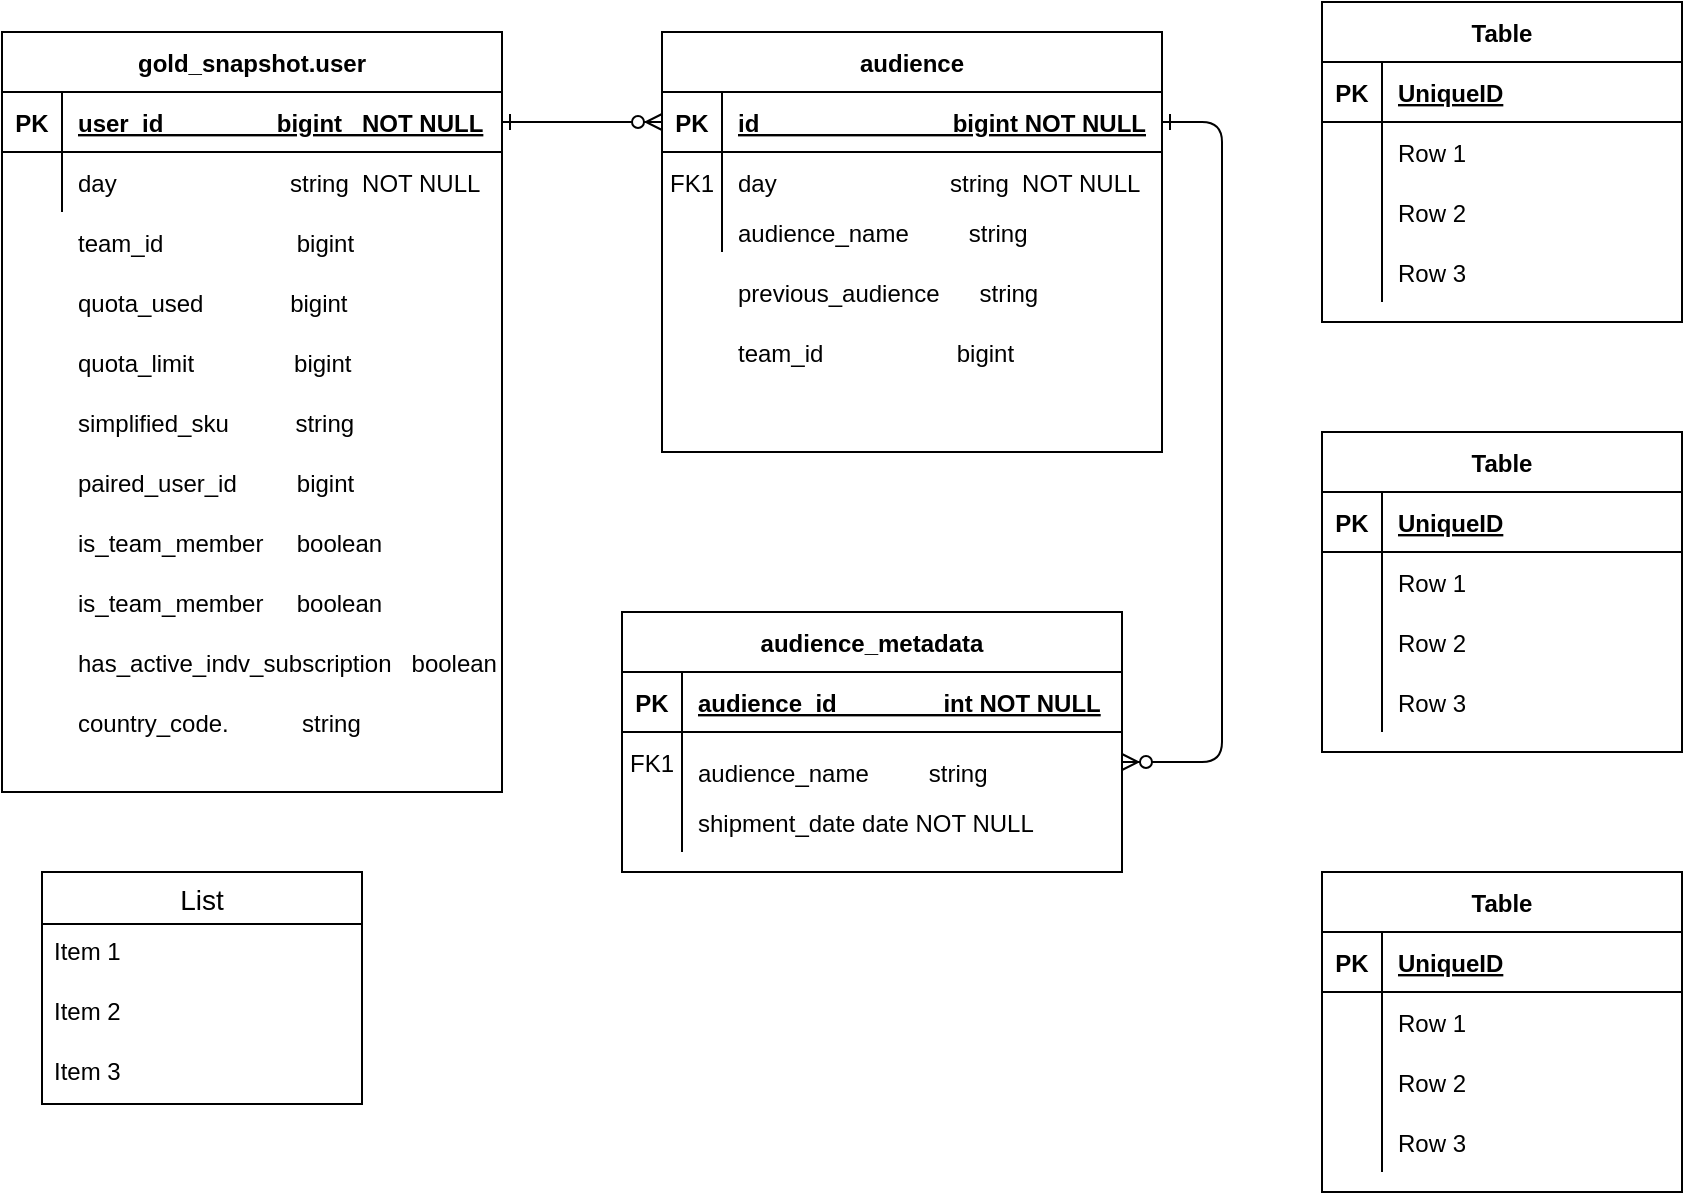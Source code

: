 <mxfile version="13.6.4" type="github">
  <diagram id="R2lEEEUBdFMjLlhIrx00" name="Page-1">
    <mxGraphModel dx="1113" dy="609" grid="1" gridSize="10" guides="1" tooltips="1" connect="1" arrows="1" fold="1" page="1" pageScale="1" pageWidth="1169" pageHeight="1654" math="0" shadow="0" extFonts="Permanent Marker^https://fonts.googleapis.com/css?family=Permanent+Marker">
      <root>
        <mxCell id="0" />
        <mxCell id="1" parent="0" />
        <mxCell id="C-vyLk0tnHw3VtMMgP7b-1" value="" style="edgeStyle=entityRelationEdgeStyle;endArrow=ERzeroToMany;startArrow=ERone;endFill=1;startFill=0;entryX=0;entryY=0.5;entryDx=0;entryDy=0;" parent="1" source="C-vyLk0tnHw3VtMMgP7b-24" target="C-vyLk0tnHw3VtMMgP7b-3" edge="1">
          <mxGeometry width="100" height="100" relative="1" as="geometry">
            <mxPoint x="340" y="720" as="sourcePoint" />
            <mxPoint x="440" y="620" as="targetPoint" />
          </mxGeometry>
        </mxCell>
        <mxCell id="C-vyLk0tnHw3VtMMgP7b-12" value="" style="edgeStyle=entityRelationEdgeStyle;endArrow=ERzeroToMany;startArrow=ERone;endFill=1;startFill=0;" parent="1" source="C-vyLk0tnHw3VtMMgP7b-3" target="C-vyLk0tnHw3VtMMgP7b-17" edge="1">
          <mxGeometry width="100" height="100" relative="1" as="geometry">
            <mxPoint x="400" y="180" as="sourcePoint" />
            <mxPoint x="460" y="205" as="targetPoint" />
          </mxGeometry>
        </mxCell>
        <mxCell id="C-vyLk0tnHw3VtMMgP7b-2" value="audience" style="shape=table;startSize=30;container=1;collapsible=1;childLayout=tableLayout;fixedRows=1;rowLines=0;fontStyle=1;align=center;resizeLast=1;" parent="1" vertex="1">
          <mxGeometry x="450" y="120" width="250" height="210" as="geometry" />
        </mxCell>
        <mxCell id="C-vyLk0tnHw3VtMMgP7b-3" value="" style="shape=partialRectangle;collapsible=0;dropTarget=0;pointerEvents=0;fillColor=none;points=[[0,0.5],[1,0.5]];portConstraint=eastwest;top=0;left=0;right=0;bottom=1;" parent="C-vyLk0tnHw3VtMMgP7b-2" vertex="1">
          <mxGeometry y="30" width="250" height="30" as="geometry" />
        </mxCell>
        <mxCell id="C-vyLk0tnHw3VtMMgP7b-4" value="PK" style="shape=partialRectangle;overflow=hidden;connectable=0;fillColor=none;top=0;left=0;bottom=0;right=0;fontStyle=1;" parent="C-vyLk0tnHw3VtMMgP7b-3" vertex="1">
          <mxGeometry width="30" height="30" as="geometry" />
        </mxCell>
        <mxCell id="C-vyLk0tnHw3VtMMgP7b-5" value="id                             bigint NOT NULL" style="shape=partialRectangle;overflow=hidden;connectable=0;fillColor=none;top=0;left=0;bottom=0;right=0;align=left;spacingLeft=6;fontStyle=5;" parent="C-vyLk0tnHw3VtMMgP7b-3" vertex="1">
          <mxGeometry x="30" width="220" height="30" as="geometry" />
        </mxCell>
        <mxCell id="C-vyLk0tnHw3VtMMgP7b-6" value="" style="shape=partialRectangle;collapsible=0;dropTarget=0;pointerEvents=0;fillColor=none;points=[[0,0.5],[1,0.5]];portConstraint=eastwest;top=0;left=0;right=0;bottom=0;" parent="C-vyLk0tnHw3VtMMgP7b-2" vertex="1">
          <mxGeometry y="60" width="250" height="30" as="geometry" />
        </mxCell>
        <mxCell id="C-vyLk0tnHw3VtMMgP7b-7" value="FK1" style="shape=partialRectangle;overflow=hidden;connectable=0;fillColor=none;top=0;left=0;bottom=0;right=0;" parent="C-vyLk0tnHw3VtMMgP7b-6" vertex="1">
          <mxGeometry width="30" height="30" as="geometry" />
        </mxCell>
        <mxCell id="C-vyLk0tnHw3VtMMgP7b-8" value="" style="shape=partialRectangle;overflow=hidden;connectable=0;fillColor=none;top=0;left=0;bottom=0;right=0;align=left;spacingLeft=6;" parent="C-vyLk0tnHw3VtMMgP7b-6" vertex="1">
          <mxGeometry x="30" width="220" height="30" as="geometry" />
        </mxCell>
        <mxCell id="C-vyLk0tnHw3VtMMgP7b-9" value="" style="shape=partialRectangle;collapsible=0;dropTarget=0;pointerEvents=0;fillColor=none;points=[[0,0.5],[1,0.5]];portConstraint=eastwest;top=0;left=0;right=0;bottom=0;" parent="C-vyLk0tnHw3VtMMgP7b-2" vertex="1">
          <mxGeometry y="90" width="250" height="20" as="geometry" />
        </mxCell>
        <mxCell id="C-vyLk0tnHw3VtMMgP7b-10" value="" style="shape=partialRectangle;overflow=hidden;connectable=0;fillColor=none;top=0;left=0;bottom=0;right=0;" parent="C-vyLk0tnHw3VtMMgP7b-9" vertex="1">
          <mxGeometry width="30" height="20" as="geometry" />
        </mxCell>
        <mxCell id="C-vyLk0tnHw3VtMMgP7b-11" value="audience_name         string" style="shape=partialRectangle;overflow=hidden;connectable=0;fillColor=none;top=0;left=0;bottom=0;right=0;align=left;spacingLeft=6;" parent="C-vyLk0tnHw3VtMMgP7b-9" vertex="1">
          <mxGeometry x="30" width="220" height="20" as="geometry" />
        </mxCell>
        <mxCell id="C-vyLk0tnHw3VtMMgP7b-23" value="gold_snapshot.user" style="shape=table;startSize=30;container=1;collapsible=1;childLayout=tableLayout;fixedRows=1;rowLines=0;fontStyle=1;align=center;resizeLast=1;" parent="1" vertex="1">
          <mxGeometry x="120" y="120" width="250" height="380" as="geometry" />
        </mxCell>
        <mxCell id="C-vyLk0tnHw3VtMMgP7b-24" value="" style="shape=partialRectangle;collapsible=0;dropTarget=0;pointerEvents=0;fillColor=none;points=[[0,0.5],[1,0.5]];portConstraint=eastwest;top=0;left=0;right=0;bottom=1;" parent="C-vyLk0tnHw3VtMMgP7b-23" vertex="1">
          <mxGeometry y="30" width="250" height="30" as="geometry" />
        </mxCell>
        <mxCell id="C-vyLk0tnHw3VtMMgP7b-25" value="PK" style="shape=partialRectangle;overflow=hidden;connectable=0;fillColor=none;top=0;left=0;bottom=0;right=0;fontStyle=1;" parent="C-vyLk0tnHw3VtMMgP7b-24" vertex="1">
          <mxGeometry width="30" height="30" as="geometry" />
        </mxCell>
        <mxCell id="C-vyLk0tnHw3VtMMgP7b-26" value="user_id                 bigint   NOT NULL" style="shape=partialRectangle;overflow=hidden;connectable=0;fillColor=none;top=0;left=0;bottom=0;right=0;align=left;spacingLeft=6;fontStyle=5;" parent="C-vyLk0tnHw3VtMMgP7b-24" vertex="1">
          <mxGeometry x="30" width="220" height="30" as="geometry" />
        </mxCell>
        <mxCell id="C-vyLk0tnHw3VtMMgP7b-27" value="" style="shape=partialRectangle;collapsible=0;dropTarget=0;pointerEvents=0;fillColor=none;points=[[0,0.5],[1,0.5]];portConstraint=eastwest;top=0;left=0;right=0;bottom=0;" parent="C-vyLk0tnHw3VtMMgP7b-23" vertex="1">
          <mxGeometry y="60" width="250" height="30" as="geometry" />
        </mxCell>
        <mxCell id="C-vyLk0tnHw3VtMMgP7b-28" value="" style="shape=partialRectangle;overflow=hidden;connectable=0;fillColor=none;top=0;left=0;bottom=0;right=0;" parent="C-vyLk0tnHw3VtMMgP7b-27" vertex="1">
          <mxGeometry width="30" height="30" as="geometry" />
        </mxCell>
        <mxCell id="C-vyLk0tnHw3VtMMgP7b-29" value="day                          string  NOT NULL" style="shape=partialRectangle;overflow=hidden;connectable=0;fillColor=none;top=0;left=0;bottom=0;right=0;align=left;spacingLeft=6;" parent="C-vyLk0tnHw3VtMMgP7b-27" vertex="1">
          <mxGeometry x="30" width="220" height="30" as="geometry" />
        </mxCell>
        <mxCell id="fZHdx7ZM3xfZUQqLPSBt-2" value="Table" style="shape=table;startSize=30;container=1;collapsible=1;childLayout=tableLayout;fixedRows=1;rowLines=0;fontStyle=1;align=center;resizeLast=1;" vertex="1" parent="1">
          <mxGeometry x="780" y="105" width="180" height="160" as="geometry" />
        </mxCell>
        <mxCell id="fZHdx7ZM3xfZUQqLPSBt-3" value="" style="shape=partialRectangle;collapsible=0;dropTarget=0;pointerEvents=0;fillColor=none;top=0;left=0;bottom=1;right=0;points=[[0,0.5],[1,0.5]];portConstraint=eastwest;" vertex="1" parent="fZHdx7ZM3xfZUQqLPSBt-2">
          <mxGeometry y="30" width="180" height="30" as="geometry" />
        </mxCell>
        <mxCell id="fZHdx7ZM3xfZUQqLPSBt-4" value="PK" style="shape=partialRectangle;connectable=0;fillColor=none;top=0;left=0;bottom=0;right=0;fontStyle=1;overflow=hidden;" vertex="1" parent="fZHdx7ZM3xfZUQqLPSBt-3">
          <mxGeometry width="30" height="30" as="geometry" />
        </mxCell>
        <mxCell id="fZHdx7ZM3xfZUQqLPSBt-5" value="UniqueID" style="shape=partialRectangle;connectable=0;fillColor=none;top=0;left=0;bottom=0;right=0;align=left;spacingLeft=6;fontStyle=5;overflow=hidden;" vertex="1" parent="fZHdx7ZM3xfZUQqLPSBt-3">
          <mxGeometry x="30" width="150" height="30" as="geometry" />
        </mxCell>
        <mxCell id="fZHdx7ZM3xfZUQqLPSBt-6" value="" style="shape=partialRectangle;collapsible=0;dropTarget=0;pointerEvents=0;fillColor=none;top=0;left=0;bottom=0;right=0;points=[[0,0.5],[1,0.5]];portConstraint=eastwest;" vertex="1" parent="fZHdx7ZM3xfZUQqLPSBt-2">
          <mxGeometry y="60" width="180" height="30" as="geometry" />
        </mxCell>
        <mxCell id="fZHdx7ZM3xfZUQqLPSBt-7" value="" style="shape=partialRectangle;connectable=0;fillColor=none;top=0;left=0;bottom=0;right=0;editable=1;overflow=hidden;" vertex="1" parent="fZHdx7ZM3xfZUQqLPSBt-6">
          <mxGeometry width="30" height="30" as="geometry" />
        </mxCell>
        <mxCell id="fZHdx7ZM3xfZUQqLPSBt-8" value="Row 1" style="shape=partialRectangle;connectable=0;fillColor=none;top=0;left=0;bottom=0;right=0;align=left;spacingLeft=6;overflow=hidden;" vertex="1" parent="fZHdx7ZM3xfZUQqLPSBt-6">
          <mxGeometry x="30" width="150" height="30" as="geometry" />
        </mxCell>
        <mxCell id="fZHdx7ZM3xfZUQqLPSBt-9" value="" style="shape=partialRectangle;collapsible=0;dropTarget=0;pointerEvents=0;fillColor=none;top=0;left=0;bottom=0;right=0;points=[[0,0.5],[1,0.5]];portConstraint=eastwest;" vertex="1" parent="fZHdx7ZM3xfZUQqLPSBt-2">
          <mxGeometry y="90" width="180" height="30" as="geometry" />
        </mxCell>
        <mxCell id="fZHdx7ZM3xfZUQqLPSBt-10" value="" style="shape=partialRectangle;connectable=0;fillColor=none;top=0;left=0;bottom=0;right=0;editable=1;overflow=hidden;" vertex="1" parent="fZHdx7ZM3xfZUQqLPSBt-9">
          <mxGeometry width="30" height="30" as="geometry" />
        </mxCell>
        <mxCell id="fZHdx7ZM3xfZUQqLPSBt-11" value="Row 2" style="shape=partialRectangle;connectable=0;fillColor=none;top=0;left=0;bottom=0;right=0;align=left;spacingLeft=6;overflow=hidden;" vertex="1" parent="fZHdx7ZM3xfZUQqLPSBt-9">
          <mxGeometry x="30" width="150" height="30" as="geometry" />
        </mxCell>
        <mxCell id="fZHdx7ZM3xfZUQqLPSBt-12" value="" style="shape=partialRectangle;collapsible=0;dropTarget=0;pointerEvents=0;fillColor=none;top=0;left=0;bottom=0;right=0;points=[[0,0.5],[1,0.5]];portConstraint=eastwest;" vertex="1" parent="fZHdx7ZM3xfZUQqLPSBt-2">
          <mxGeometry y="120" width="180" height="30" as="geometry" />
        </mxCell>
        <mxCell id="fZHdx7ZM3xfZUQqLPSBt-13" value="" style="shape=partialRectangle;connectable=0;fillColor=none;top=0;left=0;bottom=0;right=0;editable=1;overflow=hidden;" vertex="1" parent="fZHdx7ZM3xfZUQqLPSBt-12">
          <mxGeometry width="30" height="30" as="geometry" />
        </mxCell>
        <mxCell id="fZHdx7ZM3xfZUQqLPSBt-14" value="Row 3" style="shape=partialRectangle;connectable=0;fillColor=none;top=0;left=0;bottom=0;right=0;align=left;spacingLeft=6;overflow=hidden;" vertex="1" parent="fZHdx7ZM3xfZUQqLPSBt-12">
          <mxGeometry x="30" width="150" height="30" as="geometry" />
        </mxCell>
        <mxCell id="fZHdx7ZM3xfZUQqLPSBt-28" value="Table" style="shape=table;startSize=30;container=1;collapsible=1;childLayout=tableLayout;fixedRows=1;rowLines=0;fontStyle=1;align=center;resizeLast=1;" vertex="1" parent="1">
          <mxGeometry x="780" y="540" width="180" height="160" as="geometry" />
        </mxCell>
        <mxCell id="fZHdx7ZM3xfZUQqLPSBt-29" value="" style="shape=partialRectangle;collapsible=0;dropTarget=0;pointerEvents=0;fillColor=none;top=0;left=0;bottom=1;right=0;points=[[0,0.5],[1,0.5]];portConstraint=eastwest;" vertex="1" parent="fZHdx7ZM3xfZUQqLPSBt-28">
          <mxGeometry y="30" width="180" height="30" as="geometry" />
        </mxCell>
        <mxCell id="fZHdx7ZM3xfZUQqLPSBt-30" value="PK" style="shape=partialRectangle;connectable=0;fillColor=none;top=0;left=0;bottom=0;right=0;fontStyle=1;overflow=hidden;" vertex="1" parent="fZHdx7ZM3xfZUQqLPSBt-29">
          <mxGeometry width="30" height="30" as="geometry" />
        </mxCell>
        <mxCell id="fZHdx7ZM3xfZUQqLPSBt-31" value="UniqueID" style="shape=partialRectangle;connectable=0;fillColor=none;top=0;left=0;bottom=0;right=0;align=left;spacingLeft=6;fontStyle=5;overflow=hidden;" vertex="1" parent="fZHdx7ZM3xfZUQqLPSBt-29">
          <mxGeometry x="30" width="150" height="30" as="geometry" />
        </mxCell>
        <mxCell id="fZHdx7ZM3xfZUQqLPSBt-32" value="" style="shape=partialRectangle;collapsible=0;dropTarget=0;pointerEvents=0;fillColor=none;top=0;left=0;bottom=0;right=0;points=[[0,0.5],[1,0.5]];portConstraint=eastwest;" vertex="1" parent="fZHdx7ZM3xfZUQqLPSBt-28">
          <mxGeometry y="60" width="180" height="30" as="geometry" />
        </mxCell>
        <mxCell id="fZHdx7ZM3xfZUQqLPSBt-33" value="" style="shape=partialRectangle;connectable=0;fillColor=none;top=0;left=0;bottom=0;right=0;editable=1;overflow=hidden;" vertex="1" parent="fZHdx7ZM3xfZUQqLPSBt-32">
          <mxGeometry width="30" height="30" as="geometry" />
        </mxCell>
        <mxCell id="fZHdx7ZM3xfZUQqLPSBt-34" value="Row 1" style="shape=partialRectangle;connectable=0;fillColor=none;top=0;left=0;bottom=0;right=0;align=left;spacingLeft=6;overflow=hidden;" vertex="1" parent="fZHdx7ZM3xfZUQqLPSBt-32">
          <mxGeometry x="30" width="150" height="30" as="geometry" />
        </mxCell>
        <mxCell id="fZHdx7ZM3xfZUQqLPSBt-35" value="" style="shape=partialRectangle;collapsible=0;dropTarget=0;pointerEvents=0;fillColor=none;top=0;left=0;bottom=0;right=0;points=[[0,0.5],[1,0.5]];portConstraint=eastwest;" vertex="1" parent="fZHdx7ZM3xfZUQqLPSBt-28">
          <mxGeometry y="90" width="180" height="30" as="geometry" />
        </mxCell>
        <mxCell id="fZHdx7ZM3xfZUQqLPSBt-36" value="" style="shape=partialRectangle;connectable=0;fillColor=none;top=0;left=0;bottom=0;right=0;editable=1;overflow=hidden;" vertex="1" parent="fZHdx7ZM3xfZUQqLPSBt-35">
          <mxGeometry width="30" height="30" as="geometry" />
        </mxCell>
        <mxCell id="fZHdx7ZM3xfZUQqLPSBt-37" value="Row 2" style="shape=partialRectangle;connectable=0;fillColor=none;top=0;left=0;bottom=0;right=0;align=left;spacingLeft=6;overflow=hidden;" vertex="1" parent="fZHdx7ZM3xfZUQqLPSBt-35">
          <mxGeometry x="30" width="150" height="30" as="geometry" />
        </mxCell>
        <mxCell id="fZHdx7ZM3xfZUQqLPSBt-38" value="" style="shape=partialRectangle;collapsible=0;dropTarget=0;pointerEvents=0;fillColor=none;top=0;left=0;bottom=0;right=0;points=[[0,0.5],[1,0.5]];portConstraint=eastwest;" vertex="1" parent="fZHdx7ZM3xfZUQqLPSBt-28">
          <mxGeometry y="120" width="180" height="30" as="geometry" />
        </mxCell>
        <mxCell id="fZHdx7ZM3xfZUQqLPSBt-39" value="" style="shape=partialRectangle;connectable=0;fillColor=none;top=0;left=0;bottom=0;right=0;editable=1;overflow=hidden;" vertex="1" parent="fZHdx7ZM3xfZUQqLPSBt-38">
          <mxGeometry width="30" height="30" as="geometry" />
        </mxCell>
        <mxCell id="fZHdx7ZM3xfZUQqLPSBt-40" value="Row 3" style="shape=partialRectangle;connectable=0;fillColor=none;top=0;left=0;bottom=0;right=0;align=left;spacingLeft=6;overflow=hidden;" vertex="1" parent="fZHdx7ZM3xfZUQqLPSBt-38">
          <mxGeometry x="30" width="150" height="30" as="geometry" />
        </mxCell>
        <mxCell id="fZHdx7ZM3xfZUQqLPSBt-15" value="Table" style="shape=table;startSize=30;container=1;collapsible=1;childLayout=tableLayout;fixedRows=1;rowLines=0;fontStyle=1;align=center;resizeLast=1;" vertex="1" parent="1">
          <mxGeometry x="780" y="320" width="180" height="160" as="geometry" />
        </mxCell>
        <mxCell id="fZHdx7ZM3xfZUQqLPSBt-16" value="" style="shape=partialRectangle;collapsible=0;dropTarget=0;pointerEvents=0;fillColor=none;top=0;left=0;bottom=1;right=0;points=[[0,0.5],[1,0.5]];portConstraint=eastwest;" vertex="1" parent="fZHdx7ZM3xfZUQqLPSBt-15">
          <mxGeometry y="30" width="180" height="30" as="geometry" />
        </mxCell>
        <mxCell id="fZHdx7ZM3xfZUQqLPSBt-17" value="PK" style="shape=partialRectangle;connectable=0;fillColor=none;top=0;left=0;bottom=0;right=0;fontStyle=1;overflow=hidden;" vertex="1" parent="fZHdx7ZM3xfZUQqLPSBt-16">
          <mxGeometry width="30" height="30" as="geometry" />
        </mxCell>
        <mxCell id="fZHdx7ZM3xfZUQqLPSBt-18" value="UniqueID" style="shape=partialRectangle;connectable=0;fillColor=none;top=0;left=0;bottom=0;right=0;align=left;spacingLeft=6;fontStyle=5;overflow=hidden;" vertex="1" parent="fZHdx7ZM3xfZUQqLPSBt-16">
          <mxGeometry x="30" width="150" height="30" as="geometry" />
        </mxCell>
        <mxCell id="fZHdx7ZM3xfZUQqLPSBt-19" value="" style="shape=partialRectangle;collapsible=0;dropTarget=0;pointerEvents=0;fillColor=none;top=0;left=0;bottom=0;right=0;points=[[0,0.5],[1,0.5]];portConstraint=eastwest;" vertex="1" parent="fZHdx7ZM3xfZUQqLPSBt-15">
          <mxGeometry y="60" width="180" height="30" as="geometry" />
        </mxCell>
        <mxCell id="fZHdx7ZM3xfZUQqLPSBt-20" value="" style="shape=partialRectangle;connectable=0;fillColor=none;top=0;left=0;bottom=0;right=0;editable=1;overflow=hidden;" vertex="1" parent="fZHdx7ZM3xfZUQqLPSBt-19">
          <mxGeometry width="30" height="30" as="geometry" />
        </mxCell>
        <mxCell id="fZHdx7ZM3xfZUQqLPSBt-21" value="Row 1" style="shape=partialRectangle;connectable=0;fillColor=none;top=0;left=0;bottom=0;right=0;align=left;spacingLeft=6;overflow=hidden;" vertex="1" parent="fZHdx7ZM3xfZUQqLPSBt-19">
          <mxGeometry x="30" width="150" height="30" as="geometry" />
        </mxCell>
        <mxCell id="fZHdx7ZM3xfZUQqLPSBt-22" value="" style="shape=partialRectangle;collapsible=0;dropTarget=0;pointerEvents=0;fillColor=none;top=0;left=0;bottom=0;right=0;points=[[0,0.5],[1,0.5]];portConstraint=eastwest;" vertex="1" parent="fZHdx7ZM3xfZUQqLPSBt-15">
          <mxGeometry y="90" width="180" height="30" as="geometry" />
        </mxCell>
        <mxCell id="fZHdx7ZM3xfZUQqLPSBt-23" value="" style="shape=partialRectangle;connectable=0;fillColor=none;top=0;left=0;bottom=0;right=0;editable=1;overflow=hidden;" vertex="1" parent="fZHdx7ZM3xfZUQqLPSBt-22">
          <mxGeometry width="30" height="30" as="geometry" />
        </mxCell>
        <mxCell id="fZHdx7ZM3xfZUQqLPSBt-24" value="Row 2" style="shape=partialRectangle;connectable=0;fillColor=none;top=0;left=0;bottom=0;right=0;align=left;spacingLeft=6;overflow=hidden;" vertex="1" parent="fZHdx7ZM3xfZUQqLPSBt-22">
          <mxGeometry x="30" width="150" height="30" as="geometry" />
        </mxCell>
        <mxCell id="fZHdx7ZM3xfZUQqLPSBt-25" value="" style="shape=partialRectangle;collapsible=0;dropTarget=0;pointerEvents=0;fillColor=none;top=0;left=0;bottom=0;right=0;points=[[0,0.5],[1,0.5]];portConstraint=eastwest;" vertex="1" parent="fZHdx7ZM3xfZUQqLPSBt-15">
          <mxGeometry y="120" width="180" height="30" as="geometry" />
        </mxCell>
        <mxCell id="fZHdx7ZM3xfZUQqLPSBt-26" value="" style="shape=partialRectangle;connectable=0;fillColor=none;top=0;left=0;bottom=0;right=0;editable=1;overflow=hidden;" vertex="1" parent="fZHdx7ZM3xfZUQqLPSBt-25">
          <mxGeometry width="30" height="30" as="geometry" />
        </mxCell>
        <mxCell id="fZHdx7ZM3xfZUQqLPSBt-27" value="Row 3" style="shape=partialRectangle;connectable=0;fillColor=none;top=0;left=0;bottom=0;right=0;align=left;spacingLeft=6;overflow=hidden;" vertex="1" parent="fZHdx7ZM3xfZUQqLPSBt-25">
          <mxGeometry x="30" width="150" height="30" as="geometry" />
        </mxCell>
        <mxCell id="fZHdx7ZM3xfZUQqLPSBt-45" value="team_id                    bigint" style="shape=partialRectangle;overflow=hidden;connectable=0;fillColor=none;top=0;left=0;bottom=0;right=0;align=left;spacingLeft=6;" vertex="1" parent="1">
          <mxGeometry x="150" y="210" width="220" height="30" as="geometry" />
        </mxCell>
        <mxCell id="fZHdx7ZM3xfZUQqLPSBt-47" value="quota_limit               bigint" style="shape=partialRectangle;overflow=hidden;connectable=0;fillColor=none;top=0;left=0;bottom=0;right=0;align=left;spacingLeft=6;" vertex="1" parent="1">
          <mxGeometry x="150" y="270" width="220" height="30" as="geometry" />
        </mxCell>
        <mxCell id="fZHdx7ZM3xfZUQqLPSBt-48" value="quota_used             bigint" style="shape=partialRectangle;overflow=hidden;connectable=0;fillColor=none;top=0;left=0;bottom=0;right=0;align=left;spacingLeft=6;" vertex="1" parent="1">
          <mxGeometry x="150" y="240" width="220" height="30" as="geometry" />
        </mxCell>
        <mxCell id="fZHdx7ZM3xfZUQqLPSBt-49" value="simplified_sku          string" style="shape=partialRectangle;overflow=hidden;connectable=0;fillColor=none;top=0;left=0;bottom=0;right=0;align=left;spacingLeft=6;" vertex="1" parent="1">
          <mxGeometry x="150" y="300" width="220" height="30" as="geometry" />
        </mxCell>
        <mxCell id="fZHdx7ZM3xfZUQqLPSBt-50" value="paired_user_id         bigint" style="shape=partialRectangle;overflow=hidden;connectable=0;fillColor=none;top=0;left=0;bottom=0;right=0;align=left;spacingLeft=6;" vertex="1" parent="1">
          <mxGeometry x="150" y="330" width="220" height="30" as="geometry" />
        </mxCell>
        <mxCell id="fZHdx7ZM3xfZUQqLPSBt-51" value="is_team_member     boolean" style="shape=partialRectangle;overflow=hidden;connectable=0;fillColor=none;top=0;left=0;bottom=0;right=0;align=left;spacingLeft=6;" vertex="1" parent="1">
          <mxGeometry x="150" y="360" width="220" height="30" as="geometry" />
        </mxCell>
        <mxCell id="fZHdx7ZM3xfZUQqLPSBt-52" value="is_team_member     boolean" style="shape=partialRectangle;overflow=hidden;connectable=0;fillColor=none;top=0;left=0;bottom=0;right=0;align=left;spacingLeft=6;" vertex="1" parent="1">
          <mxGeometry x="150" y="390" width="220" height="30" as="geometry" />
        </mxCell>
        <mxCell id="fZHdx7ZM3xfZUQqLPSBt-53" value="has_active_indv_subscription   boolean" style="shape=partialRectangle;overflow=hidden;connectable=0;fillColor=none;top=0;left=0;bottom=0;right=0;align=left;spacingLeft=6;" vertex="1" parent="1">
          <mxGeometry x="150" y="420" width="220" height="30" as="geometry" />
        </mxCell>
        <mxCell id="fZHdx7ZM3xfZUQqLPSBt-41" value="List" style="swimlane;fontStyle=0;childLayout=stackLayout;horizontal=1;startSize=26;horizontalStack=0;resizeParent=1;resizeParentMax=0;resizeLast=0;collapsible=1;marginBottom=0;align=center;fontSize=14;" vertex="1" parent="1">
          <mxGeometry x="140" y="540" width="160" height="116" as="geometry" />
        </mxCell>
        <mxCell id="fZHdx7ZM3xfZUQqLPSBt-42" value="Item 1" style="text;strokeColor=none;fillColor=none;spacingLeft=4;spacingRight=4;overflow=hidden;rotatable=0;points=[[0,0.5],[1,0.5]];portConstraint=eastwest;fontSize=12;" vertex="1" parent="fZHdx7ZM3xfZUQqLPSBt-41">
          <mxGeometry y="26" width="160" height="30" as="geometry" />
        </mxCell>
        <mxCell id="fZHdx7ZM3xfZUQqLPSBt-43" value="Item 2" style="text;strokeColor=none;fillColor=none;spacingLeft=4;spacingRight=4;overflow=hidden;rotatable=0;points=[[0,0.5],[1,0.5]];portConstraint=eastwest;fontSize=12;" vertex="1" parent="fZHdx7ZM3xfZUQqLPSBt-41">
          <mxGeometry y="56" width="160" height="30" as="geometry" />
        </mxCell>
        <mxCell id="fZHdx7ZM3xfZUQqLPSBt-44" value="Item 3" style="text;strokeColor=none;fillColor=none;spacingLeft=4;spacingRight=4;overflow=hidden;rotatable=0;points=[[0,0.5],[1,0.5]];portConstraint=eastwest;fontSize=12;" vertex="1" parent="fZHdx7ZM3xfZUQqLPSBt-41">
          <mxGeometry y="86" width="160" height="30" as="geometry" />
        </mxCell>
        <mxCell id="fZHdx7ZM3xfZUQqLPSBt-55" value="country_code.           string" style="shape=partialRectangle;overflow=hidden;connectable=0;fillColor=none;top=0;left=0;bottom=0;right=0;align=left;spacingLeft=6;" vertex="1" parent="1">
          <mxGeometry x="150" y="450" width="220" height="30" as="geometry" />
        </mxCell>
        <mxCell id="C-vyLk0tnHw3VtMMgP7b-13" value="audience_metadata" style="shape=table;startSize=30;container=1;collapsible=1;childLayout=tableLayout;fixedRows=1;rowLines=0;fontStyle=1;align=center;resizeLast=1;" parent="1" vertex="1">
          <mxGeometry x="430" y="410" width="250" height="130" as="geometry" />
        </mxCell>
        <mxCell id="C-vyLk0tnHw3VtMMgP7b-14" value="" style="shape=partialRectangle;collapsible=0;dropTarget=0;pointerEvents=0;fillColor=none;points=[[0,0.5],[1,0.5]];portConstraint=eastwest;top=0;left=0;right=0;bottom=1;" parent="C-vyLk0tnHw3VtMMgP7b-13" vertex="1">
          <mxGeometry y="30" width="250" height="30" as="geometry" />
        </mxCell>
        <mxCell id="C-vyLk0tnHw3VtMMgP7b-15" value="PK" style="shape=partialRectangle;overflow=hidden;connectable=0;fillColor=none;top=0;left=0;bottom=0;right=0;fontStyle=1;" parent="C-vyLk0tnHw3VtMMgP7b-14" vertex="1">
          <mxGeometry width="30" height="30" as="geometry" />
        </mxCell>
        <mxCell id="C-vyLk0tnHw3VtMMgP7b-16" value="audience_id                int NOT NULL " style="shape=partialRectangle;overflow=hidden;connectable=0;fillColor=none;top=0;left=0;bottom=0;right=0;align=left;spacingLeft=6;fontStyle=5;" parent="C-vyLk0tnHw3VtMMgP7b-14" vertex="1">
          <mxGeometry x="30" width="220" height="30" as="geometry" />
        </mxCell>
        <mxCell id="C-vyLk0tnHw3VtMMgP7b-17" value="" style="shape=partialRectangle;collapsible=0;dropTarget=0;pointerEvents=0;fillColor=none;points=[[0,0.5],[1,0.5]];portConstraint=eastwest;top=0;left=0;right=0;bottom=0;" parent="C-vyLk0tnHw3VtMMgP7b-13" vertex="1">
          <mxGeometry y="60" width="250" height="30" as="geometry" />
        </mxCell>
        <mxCell id="C-vyLk0tnHw3VtMMgP7b-18" value="FK1" style="shape=partialRectangle;overflow=hidden;connectable=0;fillColor=none;top=0;left=0;bottom=0;right=0;" parent="C-vyLk0tnHw3VtMMgP7b-17" vertex="1">
          <mxGeometry width="30" height="30" as="geometry" />
        </mxCell>
        <mxCell id="C-vyLk0tnHw3VtMMgP7b-19" value="" style="shape=partialRectangle;overflow=hidden;connectable=0;fillColor=none;top=0;left=0;bottom=0;right=0;align=left;spacingLeft=6;" parent="C-vyLk0tnHw3VtMMgP7b-17" vertex="1">
          <mxGeometry x="30" width="220" height="30" as="geometry" />
        </mxCell>
        <mxCell id="C-vyLk0tnHw3VtMMgP7b-20" value="" style="shape=partialRectangle;collapsible=0;dropTarget=0;pointerEvents=0;fillColor=none;points=[[0,0.5],[1,0.5]];portConstraint=eastwest;top=0;left=0;right=0;bottom=0;" parent="C-vyLk0tnHw3VtMMgP7b-13" vertex="1">
          <mxGeometry y="90" width="250" height="30" as="geometry" />
        </mxCell>
        <mxCell id="C-vyLk0tnHw3VtMMgP7b-21" value="" style="shape=partialRectangle;overflow=hidden;connectable=0;fillColor=none;top=0;left=0;bottom=0;right=0;" parent="C-vyLk0tnHw3VtMMgP7b-20" vertex="1">
          <mxGeometry width="30" height="30" as="geometry" />
        </mxCell>
        <mxCell id="C-vyLk0tnHw3VtMMgP7b-22" value="shipment_date date NOT NULL" style="shape=partialRectangle;overflow=hidden;connectable=0;fillColor=none;top=0;left=0;bottom=0;right=0;align=left;spacingLeft=6;" parent="C-vyLk0tnHw3VtMMgP7b-20" vertex="1">
          <mxGeometry x="30" width="220" height="30" as="geometry" />
        </mxCell>
        <mxCell id="fZHdx7ZM3xfZUQqLPSBt-58" value="day                          string  NOT NULL" style="shape=partialRectangle;overflow=hidden;connectable=0;fillColor=none;top=0;left=0;bottom=0;right=0;align=left;spacingLeft=6;" vertex="1" parent="1">
          <mxGeometry x="480" y="180" width="220" height="30" as="geometry" />
        </mxCell>
        <mxCell id="fZHdx7ZM3xfZUQqLPSBt-59" value="previous_audience      string" style="shape=partialRectangle;overflow=hidden;connectable=0;fillColor=none;top=0;left=0;bottom=0;right=0;align=left;spacingLeft=6;" vertex="1" parent="1">
          <mxGeometry x="480" y="240" width="220" height="20" as="geometry" />
        </mxCell>
        <mxCell id="fZHdx7ZM3xfZUQqLPSBt-60" value="team_id                    bigint" style="shape=partialRectangle;overflow=hidden;connectable=0;fillColor=none;top=0;left=0;bottom=0;right=0;align=left;spacingLeft=6;" vertex="1" parent="1">
          <mxGeometry x="480" y="265" width="220" height="30" as="geometry" />
        </mxCell>
        <mxCell id="fZHdx7ZM3xfZUQqLPSBt-61" value="audience_name         string" style="shape=partialRectangle;overflow=hidden;connectable=0;fillColor=none;top=0;left=0;bottom=0;right=0;align=left;spacingLeft=6;" vertex="1" parent="1">
          <mxGeometry x="460" y="480" width="220" height="20" as="geometry" />
        </mxCell>
      </root>
    </mxGraphModel>
  </diagram>
</mxfile>
